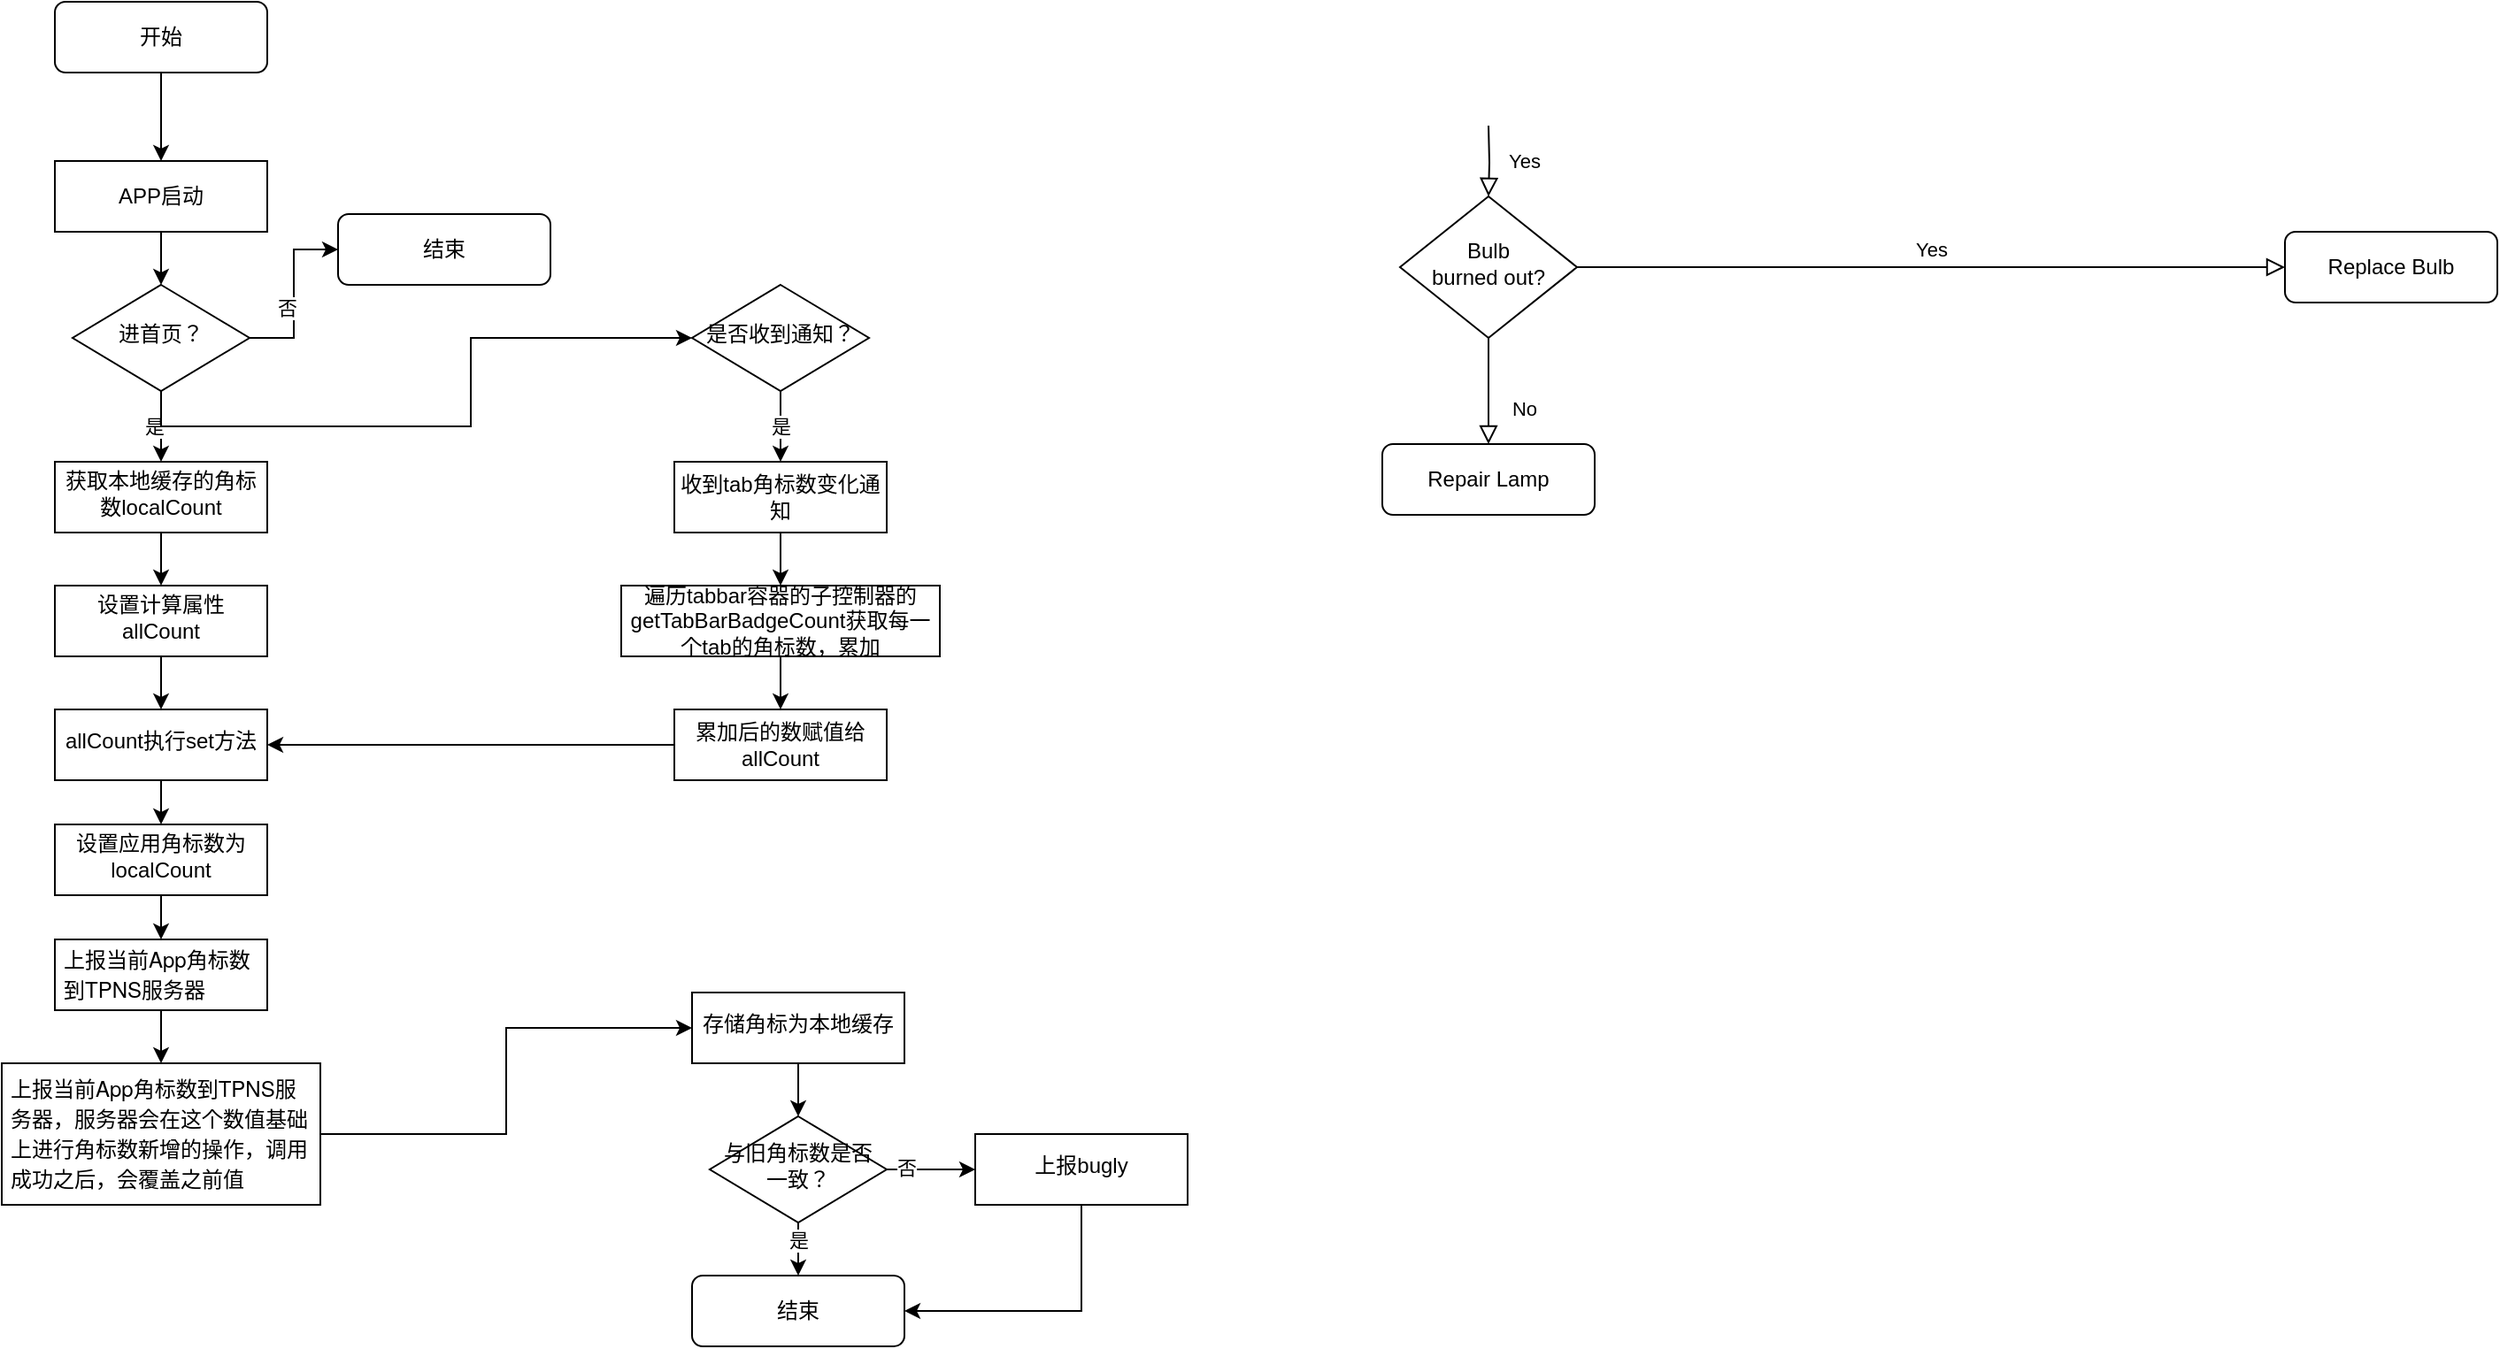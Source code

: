 <mxfile version="21.2.9" type="github">
  <diagram id="C5RBs43oDa-KdzZeNtuy" name="Page-1">
    <mxGraphModel dx="1434" dy="771" grid="1" gridSize="10" guides="1" tooltips="1" connect="1" arrows="1" fold="1" page="1" pageScale="1" pageWidth="827" pageHeight="1169" math="0" shadow="0">
      <root>
        <mxCell id="WIyWlLk6GJQsqaUBKTNV-0" />
        <mxCell id="WIyWlLk6GJQsqaUBKTNV-1" parent="WIyWlLk6GJQsqaUBKTNV-0" />
        <mxCell id="JHV4z5gwBgqs_8dn7TYP-1" value="" style="edgeStyle=orthogonalEdgeStyle;rounded=0;orthogonalLoop=1;jettySize=auto;html=1;" edge="1" parent="WIyWlLk6GJQsqaUBKTNV-1" source="WIyWlLk6GJQsqaUBKTNV-3" target="JHV4z5gwBgqs_8dn7TYP-0">
          <mxGeometry relative="1" as="geometry" />
        </mxCell>
        <mxCell id="WIyWlLk6GJQsqaUBKTNV-3" value="开始" style="rounded=1;whiteSpace=wrap;html=1;fontSize=12;glass=0;strokeWidth=1;shadow=0;" parent="WIyWlLk6GJQsqaUBKTNV-1" vertex="1">
          <mxGeometry x="160" y="80" width="120" height="40" as="geometry" />
        </mxCell>
        <mxCell id="WIyWlLk6GJQsqaUBKTNV-4" value="Yes" style="rounded=0;html=1;jettySize=auto;orthogonalLoop=1;fontSize=11;endArrow=block;endFill=0;endSize=8;strokeWidth=1;shadow=0;labelBackgroundColor=none;edgeStyle=orthogonalEdgeStyle;" parent="WIyWlLk6GJQsqaUBKTNV-1" target="WIyWlLk6GJQsqaUBKTNV-10" edge="1">
          <mxGeometry y="20" relative="1" as="geometry">
            <mxPoint as="offset" />
            <mxPoint x="970" y="150" as="sourcePoint" />
          </mxGeometry>
        </mxCell>
        <mxCell id="WIyWlLk6GJQsqaUBKTNV-8" value="No" style="rounded=0;html=1;jettySize=auto;orthogonalLoop=1;fontSize=11;endArrow=block;endFill=0;endSize=8;strokeWidth=1;shadow=0;labelBackgroundColor=none;edgeStyle=orthogonalEdgeStyle;" parent="WIyWlLk6GJQsqaUBKTNV-1" source="WIyWlLk6GJQsqaUBKTNV-10" target="WIyWlLk6GJQsqaUBKTNV-11" edge="1">
          <mxGeometry x="0.333" y="20" relative="1" as="geometry">
            <mxPoint as="offset" />
          </mxGeometry>
        </mxCell>
        <mxCell id="WIyWlLk6GJQsqaUBKTNV-9" value="Yes" style="edgeStyle=orthogonalEdgeStyle;rounded=0;html=1;jettySize=auto;orthogonalLoop=1;fontSize=11;endArrow=block;endFill=0;endSize=8;strokeWidth=1;shadow=0;labelBackgroundColor=none;" parent="WIyWlLk6GJQsqaUBKTNV-1" source="WIyWlLk6GJQsqaUBKTNV-10" target="WIyWlLk6GJQsqaUBKTNV-12" edge="1">
          <mxGeometry y="10" relative="1" as="geometry">
            <mxPoint as="offset" />
          </mxGeometry>
        </mxCell>
        <mxCell id="WIyWlLk6GJQsqaUBKTNV-10" value="Bulb&lt;br&gt;burned out?" style="rhombus;whiteSpace=wrap;html=1;shadow=0;fontFamily=Helvetica;fontSize=12;align=center;strokeWidth=1;spacing=6;spacingTop=-4;" parent="WIyWlLk6GJQsqaUBKTNV-1" vertex="1">
          <mxGeometry x="920" y="190" width="100" height="80" as="geometry" />
        </mxCell>
        <mxCell id="WIyWlLk6GJQsqaUBKTNV-11" value="Repair Lamp" style="rounded=1;whiteSpace=wrap;html=1;fontSize=12;glass=0;strokeWidth=1;shadow=0;" parent="WIyWlLk6GJQsqaUBKTNV-1" vertex="1">
          <mxGeometry x="910" y="330" width="120" height="40" as="geometry" />
        </mxCell>
        <mxCell id="WIyWlLk6GJQsqaUBKTNV-12" value="Replace Bulb" style="rounded=1;whiteSpace=wrap;html=1;fontSize=12;glass=0;strokeWidth=1;shadow=0;" parent="WIyWlLk6GJQsqaUBKTNV-1" vertex="1">
          <mxGeometry x="1420" y="210" width="120" height="40" as="geometry" />
        </mxCell>
        <mxCell id="JHV4z5gwBgqs_8dn7TYP-3" value="" style="edgeStyle=orthogonalEdgeStyle;rounded=0;orthogonalLoop=1;jettySize=auto;html=1;" edge="1" parent="WIyWlLk6GJQsqaUBKTNV-1" source="JHV4z5gwBgqs_8dn7TYP-0" target="JHV4z5gwBgqs_8dn7TYP-2">
          <mxGeometry relative="1" as="geometry" />
        </mxCell>
        <mxCell id="JHV4z5gwBgqs_8dn7TYP-0" value="APP启动" style="rounded=0;whiteSpace=wrap;html=1;" vertex="1" parent="WIyWlLk6GJQsqaUBKTNV-1">
          <mxGeometry x="160" y="170" width="120" height="40" as="geometry" />
        </mxCell>
        <mxCell id="JHV4z5gwBgqs_8dn7TYP-5" value="" style="edgeStyle=orthogonalEdgeStyle;rounded=0;orthogonalLoop=1;jettySize=auto;html=1;" edge="1" parent="WIyWlLk6GJQsqaUBKTNV-1" source="JHV4z5gwBgqs_8dn7TYP-2" target="JHV4z5gwBgqs_8dn7TYP-4">
          <mxGeometry relative="1" as="geometry" />
        </mxCell>
        <mxCell id="JHV4z5gwBgqs_8dn7TYP-6" value="否" style="edgeLabel;html=1;align=center;verticalAlign=middle;resizable=0;points=[];" vertex="1" connectable="0" parent="JHV4z5gwBgqs_8dn7TYP-5">
          <mxGeometry x="-0.16" y="4" relative="1" as="geometry">
            <mxPoint as="offset" />
          </mxGeometry>
        </mxCell>
        <mxCell id="JHV4z5gwBgqs_8dn7TYP-8" value="" style="edgeStyle=orthogonalEdgeStyle;rounded=0;orthogonalLoop=1;jettySize=auto;html=1;" edge="1" parent="WIyWlLk6GJQsqaUBKTNV-1" source="JHV4z5gwBgqs_8dn7TYP-2" target="JHV4z5gwBgqs_8dn7TYP-7">
          <mxGeometry relative="1" as="geometry" />
        </mxCell>
        <mxCell id="JHV4z5gwBgqs_8dn7TYP-9" value="是" style="edgeLabel;html=1;align=center;verticalAlign=middle;resizable=0;points=[];" vertex="1" connectable="0" parent="JHV4z5gwBgqs_8dn7TYP-8">
          <mxGeometry x="-0.76" y="-4" relative="1" as="geometry">
            <mxPoint y="15" as="offset" />
          </mxGeometry>
        </mxCell>
        <mxCell id="JHV4z5gwBgqs_8dn7TYP-41" style="edgeStyle=orthogonalEdgeStyle;rounded=0;orthogonalLoop=1;jettySize=auto;html=1;exitX=0.5;exitY=1;exitDx=0;exitDy=0;entryX=0;entryY=0.5;entryDx=0;entryDy=0;" edge="1" parent="WIyWlLk6GJQsqaUBKTNV-1" source="JHV4z5gwBgqs_8dn7TYP-2" target="JHV4z5gwBgqs_8dn7TYP-40">
          <mxGeometry relative="1" as="geometry" />
        </mxCell>
        <mxCell id="JHV4z5gwBgqs_8dn7TYP-2" value="进首页？" style="rhombus;whiteSpace=wrap;html=1;shadow=0;fontFamily=Helvetica;fontSize=12;align=center;strokeWidth=1;spacing=6;spacingTop=-4;" vertex="1" parent="WIyWlLk6GJQsqaUBKTNV-1">
          <mxGeometry x="170" y="240" width="100" height="60" as="geometry" />
        </mxCell>
        <mxCell id="JHV4z5gwBgqs_8dn7TYP-4" value="结束" style="rounded=1;whiteSpace=wrap;html=1;fontSize=12;glass=0;strokeWidth=1;shadow=0;" vertex="1" parent="WIyWlLk6GJQsqaUBKTNV-1">
          <mxGeometry x="320" y="200" width="120" height="40" as="geometry" />
        </mxCell>
        <mxCell id="JHV4z5gwBgqs_8dn7TYP-11" value="" style="edgeStyle=orthogonalEdgeStyle;rounded=0;orthogonalLoop=1;jettySize=auto;html=1;" edge="1" parent="WIyWlLk6GJQsqaUBKTNV-1" source="JHV4z5gwBgqs_8dn7TYP-7" target="JHV4z5gwBgqs_8dn7TYP-10">
          <mxGeometry relative="1" as="geometry" />
        </mxCell>
        <mxCell id="JHV4z5gwBgqs_8dn7TYP-7" value="获取本地缓存的角标数localCount" style="whiteSpace=wrap;html=1;shadow=0;strokeWidth=1;spacing=6;spacingTop=-4;" vertex="1" parent="WIyWlLk6GJQsqaUBKTNV-1">
          <mxGeometry x="160" y="340" width="120" height="40" as="geometry" />
        </mxCell>
        <mxCell id="JHV4z5gwBgqs_8dn7TYP-13" value="" style="edgeStyle=orthogonalEdgeStyle;rounded=0;orthogonalLoop=1;jettySize=auto;html=1;" edge="1" parent="WIyWlLk6GJQsqaUBKTNV-1" source="JHV4z5gwBgqs_8dn7TYP-10" target="JHV4z5gwBgqs_8dn7TYP-12">
          <mxGeometry relative="1" as="geometry" />
        </mxCell>
        <mxCell id="JHV4z5gwBgqs_8dn7TYP-10" value="设置计算属性allCount" style="whiteSpace=wrap;html=1;shadow=0;strokeWidth=1;spacing=6;spacingTop=-4;" vertex="1" parent="WIyWlLk6GJQsqaUBKTNV-1">
          <mxGeometry x="160" y="410" width="120" height="40" as="geometry" />
        </mxCell>
        <mxCell id="JHV4z5gwBgqs_8dn7TYP-15" value="" style="edgeStyle=orthogonalEdgeStyle;rounded=0;orthogonalLoop=1;jettySize=auto;html=1;" edge="1" parent="WIyWlLk6GJQsqaUBKTNV-1" source="JHV4z5gwBgqs_8dn7TYP-12" target="JHV4z5gwBgqs_8dn7TYP-14">
          <mxGeometry relative="1" as="geometry" />
        </mxCell>
        <mxCell id="JHV4z5gwBgqs_8dn7TYP-12" value="allCount执行set方法" style="whiteSpace=wrap;html=1;shadow=0;strokeWidth=1;spacing=6;spacingTop=-4;" vertex="1" parent="WIyWlLk6GJQsqaUBKTNV-1">
          <mxGeometry x="160" y="480" width="120" height="40" as="geometry" />
        </mxCell>
        <mxCell id="JHV4z5gwBgqs_8dn7TYP-17" value="" style="edgeStyle=orthogonalEdgeStyle;rounded=0;orthogonalLoop=1;jettySize=auto;html=1;" edge="1" parent="WIyWlLk6GJQsqaUBKTNV-1" source="JHV4z5gwBgqs_8dn7TYP-14" target="JHV4z5gwBgqs_8dn7TYP-16">
          <mxGeometry relative="1" as="geometry" />
        </mxCell>
        <mxCell id="JHV4z5gwBgqs_8dn7TYP-14" value="设置应用角标数为localCount" style="whiteSpace=wrap;html=1;shadow=0;strokeWidth=1;spacing=6;spacingTop=-4;" vertex="1" parent="WIyWlLk6GJQsqaUBKTNV-1">
          <mxGeometry x="160" y="545" width="120" height="40" as="geometry" />
        </mxCell>
        <mxCell id="JHV4z5gwBgqs_8dn7TYP-19" value="" style="edgeStyle=orthogonalEdgeStyle;rounded=0;orthogonalLoop=1;jettySize=auto;html=1;" edge="1" parent="WIyWlLk6GJQsqaUBKTNV-1" source="JHV4z5gwBgqs_8dn7TYP-16" target="JHV4z5gwBgqs_8dn7TYP-18">
          <mxGeometry relative="1" as="geometry" />
        </mxCell>
        <mxCell id="JHV4z5gwBgqs_8dn7TYP-16" value="&lt;p style=&quot;margin: 0px; font-variant-numeric: normal; font-variant-east-asian: normal; font-variant-alternates: normal; font-kerning: auto; font-optical-sizing: auto; font-feature-settings: normal; font-variation-settings: normal; font-stretch: normal; line-height: normal; font-family: &amp;quot;Helvetica Neue&amp;quot;; background-color: rgb(255, 255, 255); text-align: start;&quot; class=&quot;p1&quot;&gt;上报当前App角标数到TPNS服务器&lt;/p&gt;" style="whiteSpace=wrap;html=1;shadow=0;strokeWidth=1;spacing=6;spacingTop=-4;" vertex="1" parent="WIyWlLk6GJQsqaUBKTNV-1">
          <mxGeometry x="160" y="610" width="120" height="40" as="geometry" />
        </mxCell>
        <mxCell id="JHV4z5gwBgqs_8dn7TYP-21" value="" style="edgeStyle=orthogonalEdgeStyle;rounded=0;orthogonalLoop=1;jettySize=auto;html=1;" edge="1" parent="WIyWlLk6GJQsqaUBKTNV-1" source="JHV4z5gwBgqs_8dn7TYP-18" target="JHV4z5gwBgqs_8dn7TYP-20">
          <mxGeometry relative="1" as="geometry" />
        </mxCell>
        <mxCell id="JHV4z5gwBgqs_8dn7TYP-18" value="&lt;p style=&quot;margin: 0px; font-variant-numeric: normal; font-variant-east-asian: normal; font-variant-alternates: normal; font-kerning: auto; font-optical-sizing: auto; font-feature-settings: normal; font-variation-settings: normal; font-stretch: normal; line-height: normal; font-family: &amp;quot;Helvetica Neue&amp;quot;; background-color: rgb(255, 255, 255); text-align: start;&quot; class=&quot;p1&quot;&gt;上报当前App角标数到TPNS服务器，服务器会在这个数值基础上进行角标数新增的操作，调用成功之后，会覆盖之前值&lt;/p&gt;" style="whiteSpace=wrap;html=1;shadow=0;strokeWidth=1;spacing=6;spacingTop=-4;" vertex="1" parent="WIyWlLk6GJQsqaUBKTNV-1">
          <mxGeometry x="130" y="680" width="180" height="80" as="geometry" />
        </mxCell>
        <mxCell id="JHV4z5gwBgqs_8dn7TYP-23" value="" style="edgeStyle=orthogonalEdgeStyle;rounded=0;orthogonalLoop=1;jettySize=auto;html=1;exitX=1;exitY=0.5;exitDx=0;exitDy=0;" edge="1" parent="WIyWlLk6GJQsqaUBKTNV-1" source="JHV4z5gwBgqs_8dn7TYP-24" target="JHV4z5gwBgqs_8dn7TYP-22">
          <mxGeometry relative="1" as="geometry" />
        </mxCell>
        <mxCell id="JHV4z5gwBgqs_8dn7TYP-25" value="否" style="edgeLabel;html=1;align=center;verticalAlign=middle;resizable=0;points=[];" vertex="1" connectable="0" parent="JHV4z5gwBgqs_8dn7TYP-23">
          <mxGeometry x="-0.568" y="1" relative="1" as="geometry">
            <mxPoint as="offset" />
          </mxGeometry>
        </mxCell>
        <mxCell id="JHV4z5gwBgqs_8dn7TYP-26" value="" style="edgeStyle=orthogonalEdgeStyle;rounded=0;orthogonalLoop=1;jettySize=auto;html=1;" edge="1" parent="WIyWlLk6GJQsqaUBKTNV-1" source="JHV4z5gwBgqs_8dn7TYP-20" target="JHV4z5gwBgqs_8dn7TYP-24">
          <mxGeometry relative="1" as="geometry" />
        </mxCell>
        <mxCell id="JHV4z5gwBgqs_8dn7TYP-20" value="存储角标为本地缓存" style="whiteSpace=wrap;html=1;shadow=0;strokeWidth=1;spacing=6;spacingTop=-4;" vertex="1" parent="WIyWlLk6GJQsqaUBKTNV-1">
          <mxGeometry x="520" y="640" width="120" height="40" as="geometry" />
        </mxCell>
        <mxCell id="JHV4z5gwBgqs_8dn7TYP-31" style="edgeStyle=orthogonalEdgeStyle;rounded=0;orthogonalLoop=1;jettySize=auto;html=1;entryX=1;entryY=0.5;entryDx=0;entryDy=0;exitX=0.5;exitY=1;exitDx=0;exitDy=0;" edge="1" parent="WIyWlLk6GJQsqaUBKTNV-1" source="JHV4z5gwBgqs_8dn7TYP-22" target="JHV4z5gwBgqs_8dn7TYP-29">
          <mxGeometry relative="1" as="geometry" />
        </mxCell>
        <mxCell id="JHV4z5gwBgqs_8dn7TYP-22" value="上报bugly" style="whiteSpace=wrap;html=1;shadow=0;strokeWidth=1;spacing=6;spacingTop=-4;" vertex="1" parent="WIyWlLk6GJQsqaUBKTNV-1">
          <mxGeometry x="680" y="720" width="120" height="40" as="geometry" />
        </mxCell>
        <mxCell id="JHV4z5gwBgqs_8dn7TYP-30" value="" style="edgeStyle=orthogonalEdgeStyle;rounded=0;orthogonalLoop=1;jettySize=auto;html=1;" edge="1" parent="WIyWlLk6GJQsqaUBKTNV-1" source="JHV4z5gwBgqs_8dn7TYP-24" target="JHV4z5gwBgqs_8dn7TYP-29">
          <mxGeometry relative="1" as="geometry" />
        </mxCell>
        <mxCell id="JHV4z5gwBgqs_8dn7TYP-32" value="是" style="edgeLabel;html=1;align=center;verticalAlign=middle;resizable=0;points=[];" vertex="1" connectable="0" parent="JHV4z5gwBgqs_8dn7TYP-30">
          <mxGeometry x="0.2" relative="1" as="geometry">
            <mxPoint as="offset" />
          </mxGeometry>
        </mxCell>
        <mxCell id="JHV4z5gwBgqs_8dn7TYP-24" value="与旧角标数是否一致？" style="rhombus;whiteSpace=wrap;html=1;shadow=0;fontFamily=Helvetica;fontSize=12;align=center;strokeWidth=1;spacing=6;spacingTop=-4;" vertex="1" parent="WIyWlLk6GJQsqaUBKTNV-1">
          <mxGeometry x="530" y="710" width="100" height="60" as="geometry" />
        </mxCell>
        <mxCell id="JHV4z5gwBgqs_8dn7TYP-29" value="结束" style="rounded=1;whiteSpace=wrap;html=1;fontSize=12;glass=0;strokeWidth=1;shadow=0;" vertex="1" parent="WIyWlLk6GJQsqaUBKTNV-1">
          <mxGeometry x="520" y="800" width="120" height="40" as="geometry" />
        </mxCell>
        <mxCell id="JHV4z5gwBgqs_8dn7TYP-35" value="" style="edgeStyle=orthogonalEdgeStyle;rounded=0;orthogonalLoop=1;jettySize=auto;html=1;" edge="1" parent="WIyWlLk6GJQsqaUBKTNV-1" source="JHV4z5gwBgqs_8dn7TYP-33" target="JHV4z5gwBgqs_8dn7TYP-34">
          <mxGeometry relative="1" as="geometry" />
        </mxCell>
        <mxCell id="JHV4z5gwBgqs_8dn7TYP-33" value="收到tab角标数变化通知" style="rounded=0;whiteSpace=wrap;html=1;" vertex="1" parent="WIyWlLk6GJQsqaUBKTNV-1">
          <mxGeometry x="510" y="340" width="120" height="40" as="geometry" />
        </mxCell>
        <mxCell id="JHV4z5gwBgqs_8dn7TYP-38" value="" style="edgeStyle=orthogonalEdgeStyle;rounded=0;orthogonalLoop=1;jettySize=auto;html=1;" edge="1" parent="WIyWlLk6GJQsqaUBKTNV-1" source="JHV4z5gwBgqs_8dn7TYP-34" target="JHV4z5gwBgqs_8dn7TYP-37">
          <mxGeometry relative="1" as="geometry" />
        </mxCell>
        <mxCell id="JHV4z5gwBgqs_8dn7TYP-34" value="遍历tabbar容器的子控制器的getTabBarBadgeCount获取每一个tab的角标数，累加" style="rounded=0;whiteSpace=wrap;html=1;" vertex="1" parent="WIyWlLk6GJQsqaUBKTNV-1">
          <mxGeometry x="480" y="410" width="180" height="40" as="geometry" />
        </mxCell>
        <mxCell id="JHV4z5gwBgqs_8dn7TYP-39" style="edgeStyle=orthogonalEdgeStyle;rounded=0;orthogonalLoop=1;jettySize=auto;html=1;entryX=1;entryY=0.5;entryDx=0;entryDy=0;exitX=0;exitY=0.5;exitDx=0;exitDy=0;" edge="1" parent="WIyWlLk6GJQsqaUBKTNV-1" source="JHV4z5gwBgqs_8dn7TYP-37" target="JHV4z5gwBgqs_8dn7TYP-12">
          <mxGeometry relative="1" as="geometry" />
        </mxCell>
        <mxCell id="JHV4z5gwBgqs_8dn7TYP-37" value="累加后的数赋值给allCount" style="rounded=0;whiteSpace=wrap;html=1;" vertex="1" parent="WIyWlLk6GJQsqaUBKTNV-1">
          <mxGeometry x="510" y="480" width="120" height="40" as="geometry" />
        </mxCell>
        <mxCell id="JHV4z5gwBgqs_8dn7TYP-43" value="是" style="edgeStyle=orthogonalEdgeStyle;rounded=0;orthogonalLoop=1;jettySize=auto;html=1;entryX=0.5;entryY=0;entryDx=0;entryDy=0;" edge="1" parent="WIyWlLk6GJQsqaUBKTNV-1" source="JHV4z5gwBgqs_8dn7TYP-40" target="JHV4z5gwBgqs_8dn7TYP-33">
          <mxGeometry relative="1" as="geometry" />
        </mxCell>
        <mxCell id="JHV4z5gwBgqs_8dn7TYP-40" value="是否收到通知？" style="rhombus;whiteSpace=wrap;html=1;shadow=0;fontFamily=Helvetica;fontSize=12;align=center;strokeWidth=1;spacing=6;spacingTop=-4;" vertex="1" parent="WIyWlLk6GJQsqaUBKTNV-1">
          <mxGeometry x="520" y="240" width="100" height="60" as="geometry" />
        </mxCell>
      </root>
    </mxGraphModel>
  </diagram>
</mxfile>

